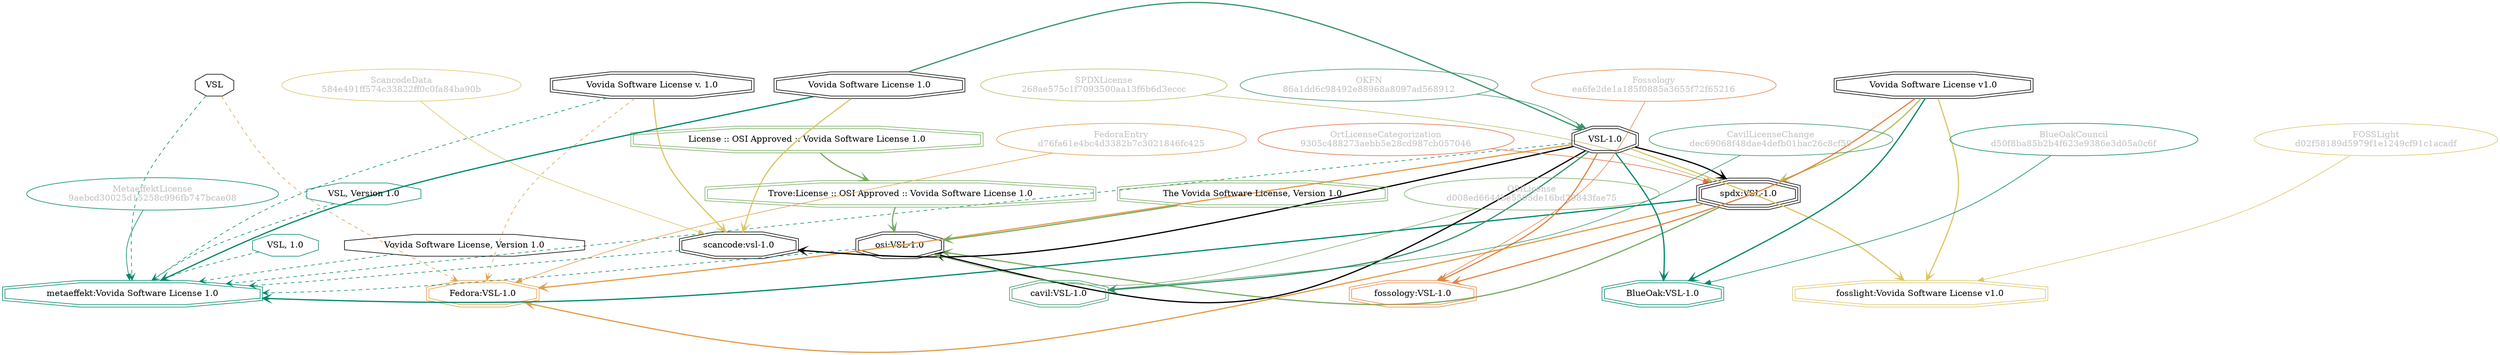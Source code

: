 strict digraph {
    node [shape=box];
    graph [splines=curved];
    4264 [label="SPDXLicense\n268ae575c1f7093500aa13f6b6d3eccc"
         ,fontcolor=gray
         ,color="#b8bf62"
         ,fillcolor="beige;1"
         ,shape=ellipse];
    4265 [label="spdx:VSL-1.0"
         ,shape=tripleoctagon];
    4266 [label="VSL-1.0"
         ,shape=doubleoctagon];
    4267 [label="Vovida Software License v1.0"
         ,shape=doubleoctagon];
    5313 [label="OSILicense\nd008ed6644be5505de16bd29843fae75"
         ,fontcolor=gray
         ,color="#78ab63"
         ,fillcolor="beige;1"
         ,shape=ellipse];
    5314 [label="osi:VSL-1.0"
         ,shape=doubleoctagon];
    5315 [label="The Vovida Software License, Version 1.0"
         ,color="#78ab63"
         ,shape=doubleoctagon];
    5316 [label="Trove:License :: OSI Approved :: Vovida Software License 1.0"
         ,color="#78ab63"
         ,shape=doubleoctagon];
    5317 [label="License :: OSI Approved :: Vovida Software License 1.0"
         ,color="#78ab63"
         ,shape=doubleoctagon];
    8478 [label="FedoraEntry\nd76fa61e4bc4d3382b7c3021846fc425"
         ,fontcolor=gray
         ,color="#e09d4b"
         ,fillcolor="beige;1"
         ,shape=ellipse];
    8479 [label="Fedora:VSL-1.0"
         ,color="#e09d4b"
         ,shape=doubleoctagon];
    8480 [label="Vovida Software License v. 1.0"
         ,shape=doubleoctagon];
    8481 [label=VSL,shape=octagon];
    9012 [label="BlueOakCouncil\nd50f8ba85b2b4f623e9386e3d05a0c6f"
         ,fontcolor=gray
         ,color="#00876c"
         ,fillcolor="beige;1"
         ,shape=ellipse];
    9013 [label="BlueOak:VSL-1.0"
         ,color="#00876c"
         ,shape=doubleoctagon];
    25099 [label="ScancodeData\n584e491ff574c33822ff0c0fa84ba90b"
          ,fontcolor=gray
          ,color="#dac767"
          ,fillcolor="beige;1"
          ,shape=ellipse];
    25100 [label="scancode:vsl-1.0"
          ,shape=doubleoctagon];
    25101 [label="Vovida Software License 1.0"
          ,shape=doubleoctagon];
    26151 [label="Fossology\nea6fe2de1a185f0885a3655f72f65216"
          ,fontcolor=gray
          ,color="#e18745"
          ,fillcolor="beige;1"
          ,shape=ellipse];
    26152 [label="fossology:VSL-1.0"
          ,color="#e18745"
          ,shape=doubleoctagon];
    28395 [label="OKFN\n86a1dd6c98492e88968a8097ad568912"
          ,fontcolor=gray
          ,color="#379469"
          ,fillcolor="beige;1"
          ,shape=ellipse];
    35250 [label="OrtLicenseCategorization\n9305c488273aebb5e28cd987cb057046"
          ,fontcolor=gray
          ,color="#e06f45"
          ,fillcolor="beige;1"
          ,shape=ellipse];
    38108 [label="CavilLicenseChange\ndec69068f48dae4defb01bac26c8cf59"
          ,fontcolor=gray
          ,color="#379469"
          ,fillcolor="beige;1"
          ,shape=ellipse];
    38109 [label="cavil:VSL-1.0"
          ,color="#379469"
          ,shape=doubleoctagon];
    49336 [label="MetaeffektLicense\n9aebcd30025d15258c996fb747bcae08"
          ,fontcolor=gray
          ,color="#00876c"
          ,fillcolor="beige;1"
          ,shape=ellipse];
    49337 [label="metaeffekt:Vovida Software License 1.0"
          ,color="#00876c"
          ,shape=doubleoctagon];
    49338 [label="VSL, Version 1.0"
          ,color="#00876c"
          ,shape=octagon];
    49339 [label="VSL, 1.0"
          ,color="#00876c"
          ,shape=octagon];
    49340 [label="Vovida Software License, Version 1.0"
          ,shape=octagon];
    51073 [label="FOSSLight\nd02f58189d5979f1e1249cf91c1acadf"
          ,fontcolor=gray
          ,color="#dac767"
          ,fillcolor="beige;1"
          ,shape=ellipse];
    51074 [label="fosslight:Vovida Software License v1.0"
          ,color="#dac767"
          ,shape=doubleoctagon];
    4264 -> 4265 [weight=0.5
                 ,color="#b8bf62"];
    4265 -> 5314 [style=bold
                 ,arrowhead=vee
                 ,weight=0.7
                 ,color="#78ab63"];
    4265 -> 8479 [style=bold
                 ,arrowhead=vee
                 ,weight=0.7
                 ,color="#e09d4b"];
    4265 -> 49337 [style=bold
                  ,arrowhead=vee
                  ,weight=0.7
                  ,color="#00876c"];
    4266 -> 4265 [style=bold
                 ,arrowhead=vee
                 ,weight=0.7];
    4266 -> 5314 [style=bold
                 ,arrowhead=vee
                 ,weight=0.7];
    4266 -> 8479 [style=bold
                 ,arrowhead=vee
                 ,weight=0.7
                 ,color="#e09d4b"];
    4266 -> 9013 [style=bold
                 ,arrowhead=vee
                 ,weight=0.7
                 ,color="#00876c"];
    4266 -> 25100 [style=bold
                  ,arrowhead=vee
                  ,weight=0.7];
    4266 -> 26152 [style=bold
                  ,arrowhead=vee
                  ,weight=0.7
                  ,color="#e18745"];
    4266 -> 38109 [style=bold
                  ,arrowhead=vee
                  ,weight=0.7
                  ,color="#379469"];
    4266 -> 38109 [style=bold
                  ,arrowhead=vee
                  ,weight=0.7
                  ,color="#379469"];
    4266 -> 49337 [style=dashed
                  ,arrowhead=vee
                  ,weight=0.5
                  ,color="#00876c"];
    4266 -> 51074 [style=bold
                  ,arrowhead=vee
                  ,weight=0.7
                  ,color="#dac767"];
    4267 -> 4265 [style=bold
                 ,arrowhead=vee
                 ,weight=0.7
                 ,color="#b8bf62"];
    4267 -> 9013 [style=bold
                 ,arrowhead=vee
                 ,weight=0.7
                 ,color="#00876c"];
    4267 -> 26152 [style=bold
                  ,arrowhead=vee
                  ,weight=0.7
                  ,color="#e18745"];
    4267 -> 51074 [style=bold
                  ,arrowhead=vee
                  ,weight=0.7
                  ,color="#dac767"];
    5313 -> 5314 [weight=0.5
                 ,color="#78ab63"];
    5314 -> 49337 [style=dashed
                  ,arrowhead=vee
                  ,weight=0.5
                  ,color="#00876c"];
    5315 -> 5314 [style=bold
                 ,arrowhead=vee
                 ,weight=0.7
                 ,color="#78ab63"];
    5316 -> 5314 [style=bold
                 ,arrowhead=vee
                 ,weight=0.7
                 ,color="#78ab63"];
    5317 -> 5316 [style=bold
                 ,arrowhead=vee
                 ,weight=0.7
                 ,color="#78ab63"];
    8478 -> 8479 [weight=0.5
                 ,color="#e09d4b"];
    8480 -> 8479 [style=dashed
                 ,arrowhead=vee
                 ,weight=0.5
                 ,color="#e09d4b"];
    8480 -> 25100 [style=bold
                  ,arrowhead=vee
                  ,weight=0.7
                  ,color="#dac767"];
    8480 -> 49337 [style=dashed
                  ,arrowhead=vee
                  ,weight=0.5
                  ,color="#00876c"];
    8481 -> 8479 [style=dashed
                 ,arrowhead=vee
                 ,weight=0.5
                 ,color="#e09d4b"];
    8481 -> 49337 [style=dashed
                  ,arrowhead=vee
                  ,weight=0.5
                  ,color="#00876c"];
    9012 -> 9013 [weight=0.5
                 ,color="#00876c"];
    25099 -> 25100 [weight=0.5
                   ,color="#dac767"];
    25100 -> 49337 [style=dashed
                   ,arrowhead=vee
                   ,weight=0.5
                   ,color="#00876c"];
    25101 -> 4266 [style=bold
                  ,arrowhead=vee
                  ,weight=0.7
                  ,color="#379469"];
    25101 -> 25100 [style=bold
                   ,arrowhead=vee
                   ,weight=0.7
                   ,color="#dac767"];
    25101 -> 49337 [style=bold
                   ,arrowhead=vee
                   ,weight=0.7
                   ,color="#00876c"];
    26151 -> 26152 [weight=0.5
                   ,color="#e18745"];
    28395 -> 4266 [weight=0.5
                  ,color="#379469"];
    35250 -> 4265 [weight=0.5
                  ,color="#e06f45"];
    38108 -> 38109 [weight=0.5
                   ,color="#379469"];
    49336 -> 49337 [weight=0.5
                   ,color="#00876c"];
    49338 -> 49337 [style=dashed
                   ,arrowhead=vee
                   ,weight=0.5
                   ,color="#00876c"];
    49339 -> 49337 [style=dashed
                   ,arrowhead=vee
                   ,weight=0.5
                   ,color="#00876c"];
    49340 -> 49337 [style=dashed
                   ,arrowhead=vee
                   ,weight=0.5
                   ,color="#00876c"];
    51073 -> 51074 [weight=0.5
                   ,color="#dac767"];
}
